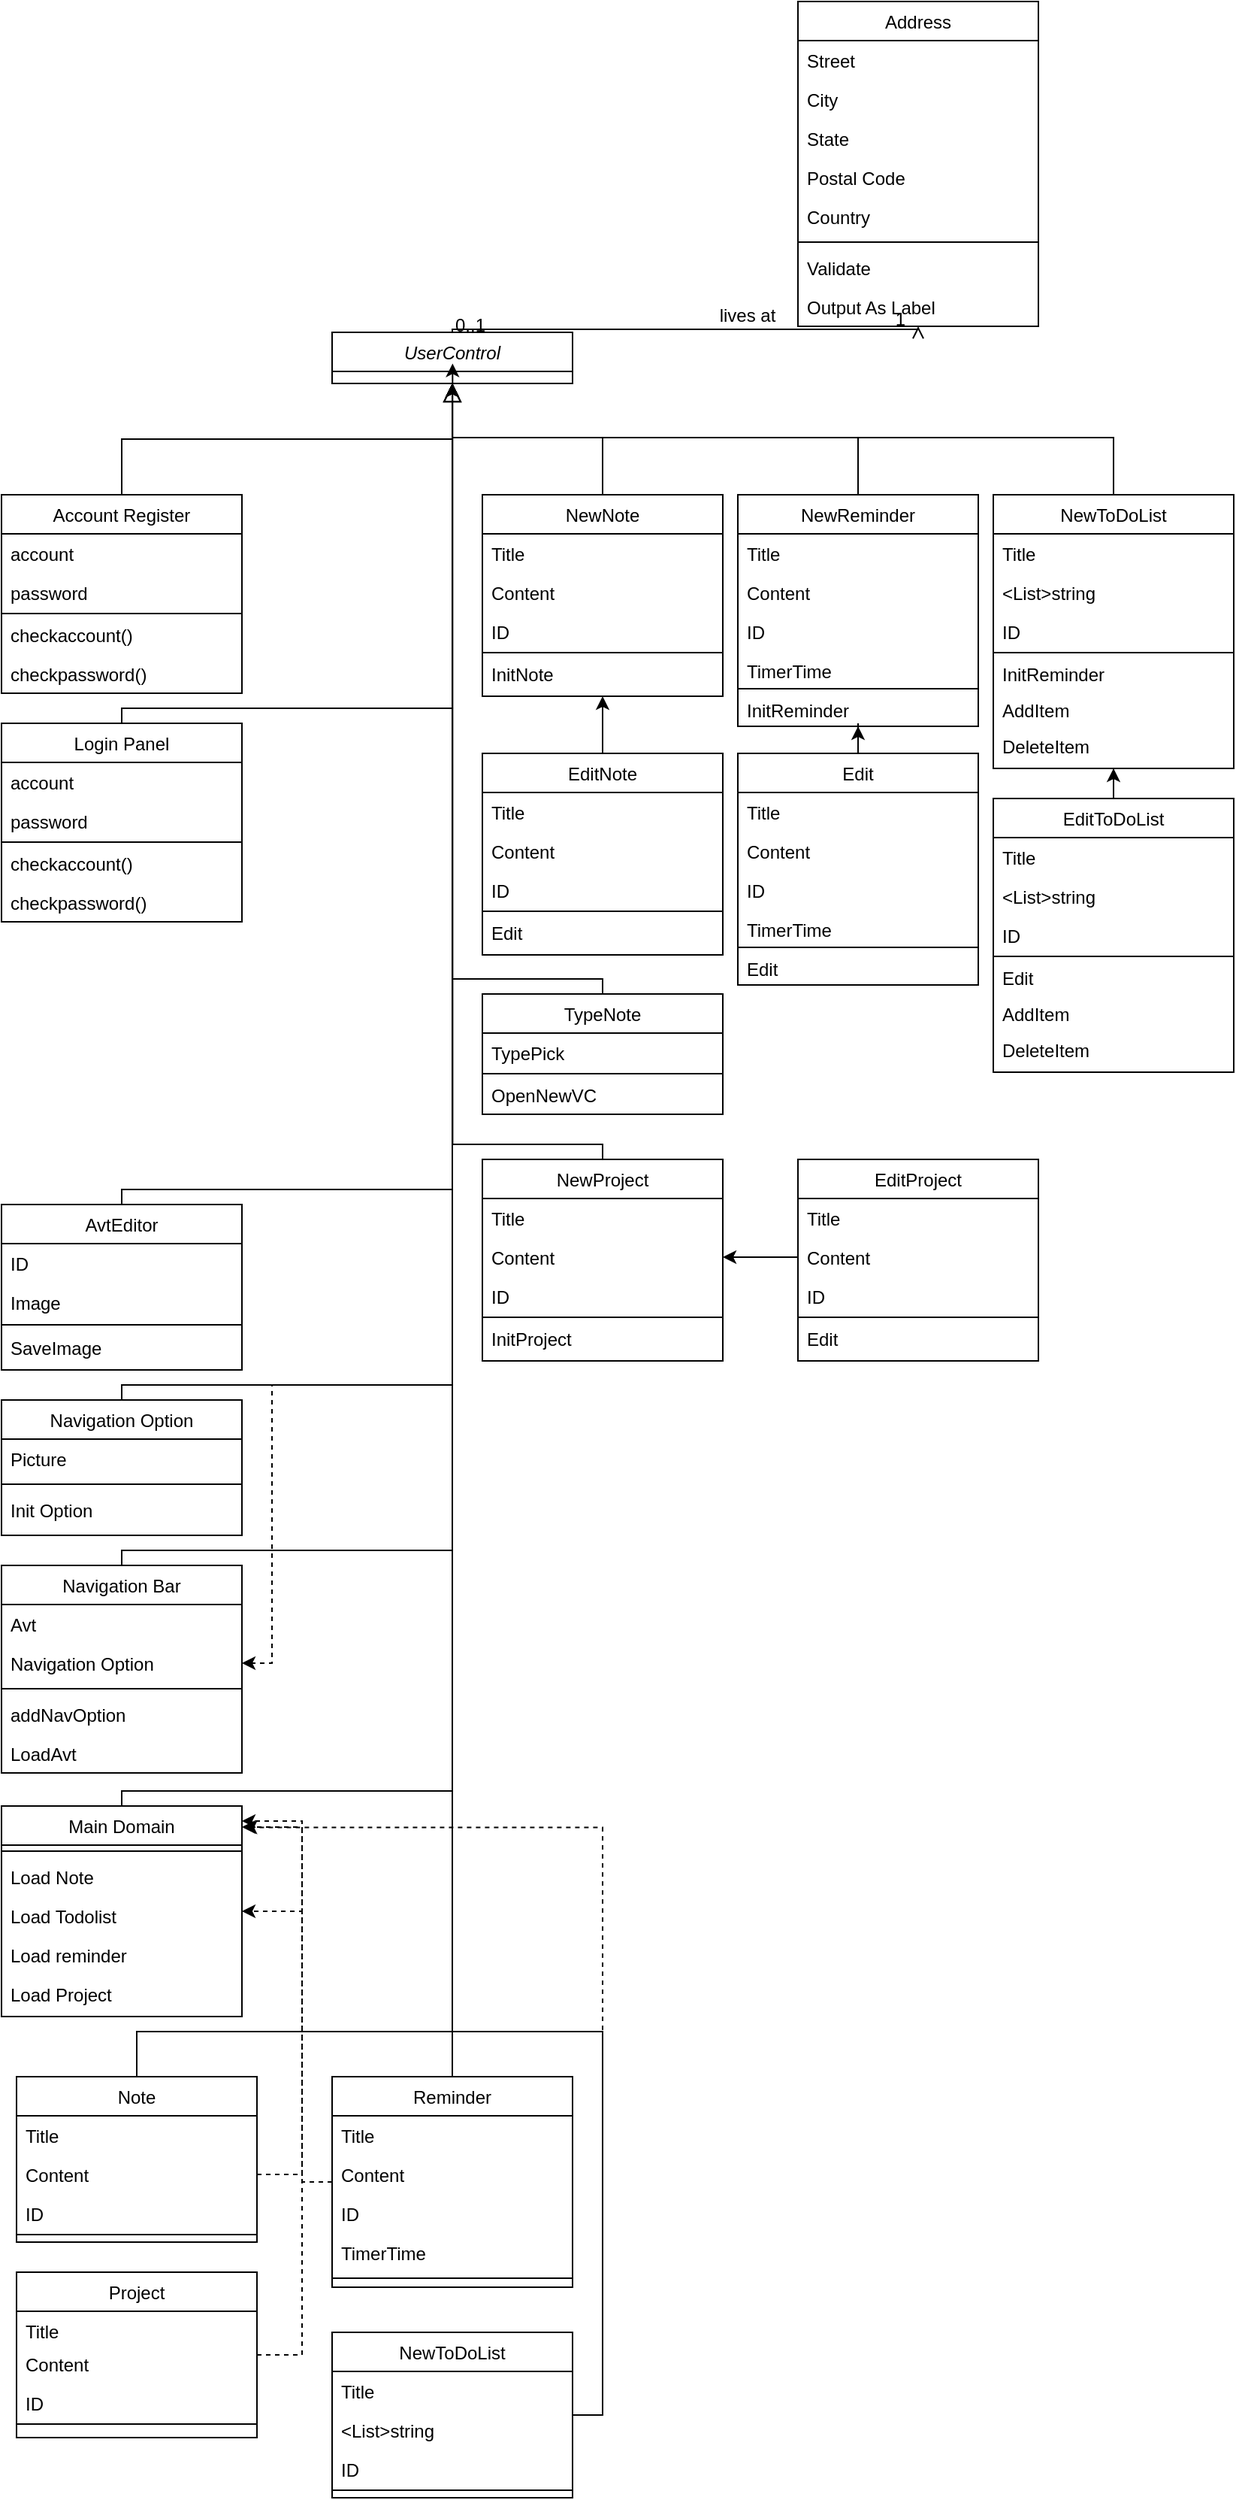 <mxfile version="14.1.2" type="github">
  <diagram id="C5RBs43oDa-KdzZeNtuy" name="Page-1">
    <mxGraphModel dx="872" dy="552" grid="1" gridSize="10" guides="1" tooltips="1" connect="1" arrows="1" fold="1" page="1" pageScale="1" pageWidth="827" pageHeight="1169" math="0" shadow="0">
      <root>
        <mxCell id="WIyWlLk6GJQsqaUBKTNV-0" />
        <mxCell id="WIyWlLk6GJQsqaUBKTNV-1" parent="WIyWlLk6GJQsqaUBKTNV-0" />
        <mxCell id="zkfFHV4jXpPFQw0GAbJ--0" value="UserControl" style="swimlane;fontStyle=2;align=center;verticalAlign=top;childLayout=stackLayout;horizontal=1;startSize=26;horizontalStack=0;resizeParent=1;resizeLast=0;collapsible=1;marginBottom=0;rounded=0;shadow=0;strokeWidth=1;" parent="WIyWlLk6GJQsqaUBKTNV-1" vertex="1">
          <mxGeometry x="220" y="230" width="160" height="34" as="geometry">
            <mxRectangle x="230" y="140" width="160" height="26" as="alternateBounds" />
          </mxGeometry>
        </mxCell>
        <mxCell id="zkfFHV4jXpPFQw0GAbJ--6" value="Navigation Bar&#xa;" style="swimlane;fontStyle=0;align=center;verticalAlign=top;childLayout=stackLayout;horizontal=1;startSize=26;horizontalStack=0;resizeParent=1;resizeLast=0;collapsible=1;marginBottom=0;rounded=0;shadow=0;strokeWidth=1;" parent="WIyWlLk6GJQsqaUBKTNV-1" vertex="1">
          <mxGeometry y="1050" width="160" height="138" as="geometry">
            <mxRectangle x="130" y="380" width="160" height="26" as="alternateBounds" />
          </mxGeometry>
        </mxCell>
        <mxCell id="zkfFHV4jXpPFQw0GAbJ--7" value="Avt" style="text;align=left;verticalAlign=top;spacingLeft=4;spacingRight=4;overflow=hidden;rotatable=0;points=[[0,0.5],[1,0.5]];portConstraint=eastwest;" parent="zkfFHV4jXpPFQw0GAbJ--6" vertex="1">
          <mxGeometry y="26" width="160" height="26" as="geometry" />
        </mxCell>
        <mxCell id="zkfFHV4jXpPFQw0GAbJ--8" value="Navigation Option" style="text;align=left;verticalAlign=top;spacingLeft=4;spacingRight=4;overflow=hidden;rotatable=0;points=[[0,0.5],[1,0.5]];portConstraint=eastwest;rounded=0;shadow=0;html=0;" parent="zkfFHV4jXpPFQw0GAbJ--6" vertex="1">
          <mxGeometry y="52" width="160" height="26" as="geometry" />
        </mxCell>
        <mxCell id="zkfFHV4jXpPFQw0GAbJ--9" value="" style="line;html=1;strokeWidth=1;align=left;verticalAlign=middle;spacingTop=-1;spacingLeft=3;spacingRight=3;rotatable=0;labelPosition=right;points=[];portConstraint=eastwest;" parent="zkfFHV4jXpPFQw0GAbJ--6" vertex="1">
          <mxGeometry y="78" width="160" height="8" as="geometry" />
        </mxCell>
        <mxCell id="8KAXxQuiKOogGTOwUEJf-8" value="addNavOption" style="text;align=left;verticalAlign=top;spacingLeft=4;spacingRight=4;overflow=hidden;rotatable=0;points=[[0,0.5],[1,0.5]];portConstraint=eastwest;rounded=0;shadow=0;html=0;" parent="zkfFHV4jXpPFQw0GAbJ--6" vertex="1">
          <mxGeometry y="86" width="160" height="26" as="geometry" />
        </mxCell>
        <mxCell id="8KAXxQuiKOogGTOwUEJf-9" value="LoadAvt" style="text;align=left;verticalAlign=top;spacingLeft=4;spacingRight=4;overflow=hidden;rotatable=0;points=[[0,0.5],[1,0.5]];portConstraint=eastwest;rounded=0;shadow=0;html=0;" parent="zkfFHV4jXpPFQw0GAbJ--6" vertex="1">
          <mxGeometry y="112" width="160" height="26" as="geometry" />
        </mxCell>
        <mxCell id="zkfFHV4jXpPFQw0GAbJ--12" value="" style="endArrow=block;endSize=10;endFill=0;shadow=0;strokeWidth=1;rounded=0;edgeStyle=elbowEdgeStyle;elbow=vertical;" parent="WIyWlLk6GJQsqaUBKTNV-1" source="zkfFHV4jXpPFQw0GAbJ--6" target="zkfFHV4jXpPFQw0GAbJ--0" edge="1">
          <mxGeometry width="160" relative="1" as="geometry">
            <mxPoint x="200" y="203" as="sourcePoint" />
            <mxPoint x="200" y="203" as="targetPoint" />
            <Array as="points">
              <mxPoint x="190" y="1040" />
              <mxPoint x="270" y="1040" />
              <mxPoint x="550" y="990" />
              <mxPoint x="460" y="1080" />
              <mxPoint x="300" y="1020" />
              <mxPoint x="300" y="610" />
              <mxPoint x="420" y="370" />
            </Array>
          </mxGeometry>
        </mxCell>
        <mxCell id="zkfFHV4jXpPFQw0GAbJ--13" value="Account Register" style="swimlane;fontStyle=0;align=center;verticalAlign=top;childLayout=stackLayout;horizontal=1;startSize=26;horizontalStack=0;resizeParent=1;resizeLast=0;collapsible=1;marginBottom=0;rounded=0;shadow=0;strokeWidth=1;" parent="WIyWlLk6GJQsqaUBKTNV-1" vertex="1">
          <mxGeometry y="338" width="160" height="132" as="geometry">
            <mxRectangle x="340" y="380" width="170" height="26" as="alternateBounds" />
          </mxGeometry>
        </mxCell>
        <mxCell id="zkfFHV4jXpPFQw0GAbJ--14" value="account&#xa;" style="text;align=left;verticalAlign=top;spacingLeft=4;spacingRight=4;overflow=hidden;rotatable=0;points=[[0,0.5],[1,0.5]];portConstraint=eastwest;" parent="zkfFHV4jXpPFQw0GAbJ--13" vertex="1">
          <mxGeometry y="26" width="160" height="26" as="geometry" />
        </mxCell>
        <mxCell id="yazWjTPSpbaO-LoHd1lA-0" value="password&#xa;" style="text;align=left;verticalAlign=top;spacingLeft=4;spacingRight=4;overflow=hidden;rotatable=0;points=[[0,0.5],[1,0.5]];portConstraint=eastwest;" vertex="1" parent="zkfFHV4jXpPFQw0GAbJ--13">
          <mxGeometry y="52" width="160" height="26" as="geometry" />
        </mxCell>
        <mxCell id="zkfFHV4jXpPFQw0GAbJ--15" value="" style="line;html=1;strokeWidth=1;align=left;verticalAlign=middle;spacingTop=-1;spacingLeft=3;spacingRight=3;rotatable=0;labelPosition=right;points=[];portConstraint=eastwest;" parent="zkfFHV4jXpPFQw0GAbJ--13" vertex="1">
          <mxGeometry y="78" width="160" height="2" as="geometry" />
        </mxCell>
        <mxCell id="yazWjTPSpbaO-LoHd1lA-1" value="checkaccount()&#xa;" style="text;align=left;verticalAlign=top;spacingLeft=4;spacingRight=4;overflow=hidden;rotatable=0;points=[[0,0.5],[1,0.5]];portConstraint=eastwest;" vertex="1" parent="zkfFHV4jXpPFQw0GAbJ--13">
          <mxGeometry y="80" width="160" height="26" as="geometry" />
        </mxCell>
        <mxCell id="yazWjTPSpbaO-LoHd1lA-2" value="checkpassword()" style="text;align=left;verticalAlign=top;spacingLeft=4;spacingRight=4;overflow=hidden;rotatable=0;points=[[0,0.5],[1,0.5]];portConstraint=eastwest;" vertex="1" parent="zkfFHV4jXpPFQw0GAbJ--13">
          <mxGeometry y="106" width="160" height="26" as="geometry" />
        </mxCell>
        <mxCell id="zkfFHV4jXpPFQw0GAbJ--16" value="" style="endArrow=block;endSize=10;endFill=0;shadow=0;strokeWidth=1;rounded=0;edgeStyle=elbowEdgeStyle;elbow=vertical;" parent="WIyWlLk6GJQsqaUBKTNV-1" source="zkfFHV4jXpPFQw0GAbJ--13" target="zkfFHV4jXpPFQw0GAbJ--0" edge="1">
          <mxGeometry width="160" relative="1" as="geometry">
            <mxPoint x="210" y="373" as="sourcePoint" />
            <mxPoint x="310" y="271" as="targetPoint" />
          </mxGeometry>
        </mxCell>
        <mxCell id="zkfFHV4jXpPFQw0GAbJ--17" value="Address" style="swimlane;fontStyle=0;align=center;verticalAlign=top;childLayout=stackLayout;horizontal=1;startSize=26;horizontalStack=0;resizeParent=1;resizeLast=0;collapsible=1;marginBottom=0;rounded=0;shadow=0;strokeWidth=1;" parent="WIyWlLk6GJQsqaUBKTNV-1" vertex="1">
          <mxGeometry x="530" y="10" width="160" height="216" as="geometry">
            <mxRectangle x="550" y="140" width="160" height="26" as="alternateBounds" />
          </mxGeometry>
        </mxCell>
        <mxCell id="zkfFHV4jXpPFQw0GAbJ--18" value="Street" style="text;align=left;verticalAlign=top;spacingLeft=4;spacingRight=4;overflow=hidden;rotatable=0;points=[[0,0.5],[1,0.5]];portConstraint=eastwest;" parent="zkfFHV4jXpPFQw0GAbJ--17" vertex="1">
          <mxGeometry y="26" width="160" height="26" as="geometry" />
        </mxCell>
        <mxCell id="zkfFHV4jXpPFQw0GAbJ--19" value="City" style="text;align=left;verticalAlign=top;spacingLeft=4;spacingRight=4;overflow=hidden;rotatable=0;points=[[0,0.5],[1,0.5]];portConstraint=eastwest;rounded=0;shadow=0;html=0;" parent="zkfFHV4jXpPFQw0GAbJ--17" vertex="1">
          <mxGeometry y="52" width="160" height="26" as="geometry" />
        </mxCell>
        <mxCell id="zkfFHV4jXpPFQw0GAbJ--20" value="State" style="text;align=left;verticalAlign=top;spacingLeft=4;spacingRight=4;overflow=hidden;rotatable=0;points=[[0,0.5],[1,0.5]];portConstraint=eastwest;rounded=0;shadow=0;html=0;" parent="zkfFHV4jXpPFQw0GAbJ--17" vertex="1">
          <mxGeometry y="78" width="160" height="26" as="geometry" />
        </mxCell>
        <mxCell id="zkfFHV4jXpPFQw0GAbJ--21" value="Postal Code" style="text;align=left;verticalAlign=top;spacingLeft=4;spacingRight=4;overflow=hidden;rotatable=0;points=[[0,0.5],[1,0.5]];portConstraint=eastwest;rounded=0;shadow=0;html=0;" parent="zkfFHV4jXpPFQw0GAbJ--17" vertex="1">
          <mxGeometry y="104" width="160" height="26" as="geometry" />
        </mxCell>
        <mxCell id="zkfFHV4jXpPFQw0GAbJ--22" value="Country" style="text;align=left;verticalAlign=top;spacingLeft=4;spacingRight=4;overflow=hidden;rotatable=0;points=[[0,0.5],[1,0.5]];portConstraint=eastwest;rounded=0;shadow=0;html=0;" parent="zkfFHV4jXpPFQw0GAbJ--17" vertex="1">
          <mxGeometry y="130" width="160" height="26" as="geometry" />
        </mxCell>
        <mxCell id="zkfFHV4jXpPFQw0GAbJ--23" value="" style="line;html=1;strokeWidth=1;align=left;verticalAlign=middle;spacingTop=-1;spacingLeft=3;spacingRight=3;rotatable=0;labelPosition=right;points=[];portConstraint=eastwest;" parent="zkfFHV4jXpPFQw0GAbJ--17" vertex="1">
          <mxGeometry y="156" width="160" height="8" as="geometry" />
        </mxCell>
        <mxCell id="zkfFHV4jXpPFQw0GAbJ--24" value="Validate" style="text;align=left;verticalAlign=top;spacingLeft=4;spacingRight=4;overflow=hidden;rotatable=0;points=[[0,0.5],[1,0.5]];portConstraint=eastwest;" parent="zkfFHV4jXpPFQw0GAbJ--17" vertex="1">
          <mxGeometry y="164" width="160" height="26" as="geometry" />
        </mxCell>
        <mxCell id="zkfFHV4jXpPFQw0GAbJ--25" value="Output As Label" style="text;align=left;verticalAlign=top;spacingLeft=4;spacingRight=4;overflow=hidden;rotatable=0;points=[[0,0.5],[1,0.5]];portConstraint=eastwest;" parent="zkfFHV4jXpPFQw0GAbJ--17" vertex="1">
          <mxGeometry y="190" width="160" height="26" as="geometry" />
        </mxCell>
        <mxCell id="zkfFHV4jXpPFQw0GAbJ--26" value="" style="endArrow=open;shadow=0;strokeWidth=1;rounded=0;endFill=1;edgeStyle=elbowEdgeStyle;elbow=vertical;" parent="WIyWlLk6GJQsqaUBKTNV-1" source="zkfFHV4jXpPFQw0GAbJ--0" target="zkfFHV4jXpPFQw0GAbJ--17" edge="1">
          <mxGeometry x="0.5" y="41" relative="1" as="geometry">
            <mxPoint x="380" y="192" as="sourcePoint" />
            <mxPoint x="540" y="192" as="targetPoint" />
            <mxPoint x="-40" y="32" as="offset" />
          </mxGeometry>
        </mxCell>
        <mxCell id="zkfFHV4jXpPFQw0GAbJ--27" value="0..1" style="resizable=0;align=left;verticalAlign=bottom;labelBackgroundColor=none;fontSize=12;" parent="zkfFHV4jXpPFQw0GAbJ--26" connectable="0" vertex="1">
          <mxGeometry x="-1" relative="1" as="geometry">
            <mxPoint y="4" as="offset" />
          </mxGeometry>
        </mxCell>
        <mxCell id="zkfFHV4jXpPFQw0GAbJ--28" value="1" style="resizable=0;align=right;verticalAlign=bottom;labelBackgroundColor=none;fontSize=12;" parent="zkfFHV4jXpPFQw0GAbJ--26" connectable="0" vertex="1">
          <mxGeometry x="1" relative="1" as="geometry">
            <mxPoint x="-7" y="4" as="offset" />
          </mxGeometry>
        </mxCell>
        <mxCell id="zkfFHV4jXpPFQw0GAbJ--29" value="lives at" style="text;html=1;resizable=0;points=[];;align=center;verticalAlign=middle;labelBackgroundColor=none;rounded=0;shadow=0;strokeWidth=1;fontSize=12;" parent="zkfFHV4jXpPFQw0GAbJ--26" vertex="1" connectable="0">
          <mxGeometry x="0.5" y="49" relative="1" as="geometry">
            <mxPoint x="-38" y="40" as="offset" />
          </mxGeometry>
        </mxCell>
        <mxCell id="8KAXxQuiKOogGTOwUEJf-7" style="edgeStyle=orthogonalEdgeStyle;rounded=0;orthogonalLoop=1;jettySize=auto;html=1;" parent="WIyWlLk6GJQsqaUBKTNV-1" source="8KAXxQuiKOogGTOwUEJf-0" target="zkfFHV4jXpPFQw0GAbJ--0" edge="1">
          <mxGeometry relative="1" as="geometry">
            <Array as="points">
              <mxPoint x="80" y="930" />
              <mxPoint x="300" y="930" />
            </Array>
          </mxGeometry>
        </mxCell>
        <mxCell id="8KAXxQuiKOogGTOwUEJf-10" style="edgeStyle=orthogonalEdgeStyle;rounded=0;orthogonalLoop=1;jettySize=auto;html=1;dashed=1;" parent="WIyWlLk6GJQsqaUBKTNV-1" source="8KAXxQuiKOogGTOwUEJf-0" target="zkfFHV4jXpPFQw0GAbJ--8" edge="1">
          <mxGeometry relative="1" as="geometry">
            <Array as="points">
              <mxPoint x="80" y="930" />
              <mxPoint x="180" y="930" />
              <mxPoint x="180" y="1115" />
            </Array>
          </mxGeometry>
        </mxCell>
        <mxCell id="8KAXxQuiKOogGTOwUEJf-0" value="Navigation Option" style="swimlane;fontStyle=0;align=center;verticalAlign=top;childLayout=stackLayout;horizontal=1;startSize=26;horizontalStack=0;resizeParent=1;resizeLast=0;collapsible=1;marginBottom=0;rounded=0;shadow=0;strokeWidth=1;" parent="WIyWlLk6GJQsqaUBKTNV-1" vertex="1">
          <mxGeometry y="940" width="160" height="90" as="geometry">
            <mxRectangle x="230" y="140" width="160" height="26" as="alternateBounds" />
          </mxGeometry>
        </mxCell>
        <mxCell id="8KAXxQuiKOogGTOwUEJf-1" value="Picture" style="text;align=left;verticalAlign=top;spacingLeft=4;spacingRight=4;overflow=hidden;rotatable=0;points=[[0,0.5],[1,0.5]];portConstraint=eastwest;" parent="8KAXxQuiKOogGTOwUEJf-0" vertex="1">
          <mxGeometry y="26" width="160" height="26" as="geometry" />
        </mxCell>
        <mxCell id="8KAXxQuiKOogGTOwUEJf-4" value="" style="line;html=1;strokeWidth=1;align=left;verticalAlign=middle;spacingTop=-1;spacingLeft=3;spacingRight=3;rotatable=0;labelPosition=right;points=[];portConstraint=eastwest;" parent="8KAXxQuiKOogGTOwUEJf-0" vertex="1">
          <mxGeometry y="52" width="160" height="8" as="geometry" />
        </mxCell>
        <mxCell id="8KAXxQuiKOogGTOwUEJf-5" value="Init Option&#xa;" style="text;align=left;verticalAlign=top;spacingLeft=4;spacingRight=4;overflow=hidden;rotatable=0;points=[[0,0.5],[1,0.5]];portConstraint=eastwest;" parent="8KAXxQuiKOogGTOwUEJf-0" vertex="1">
          <mxGeometry y="60" width="160" height="26" as="geometry" />
        </mxCell>
        <mxCell id="yazWjTPSpbaO-LoHd1lA-12" style="edgeStyle=orthogonalEdgeStyle;rounded=0;orthogonalLoop=1;jettySize=auto;html=1;" edge="1" parent="WIyWlLk6GJQsqaUBKTNV-1" source="yazWjTPSpbaO-LoHd1lA-4" target="zkfFHV4jXpPFQw0GAbJ--0">
          <mxGeometry relative="1" as="geometry">
            <Array as="points">
              <mxPoint x="80" y="480" />
              <mxPoint x="300" y="480" />
            </Array>
          </mxGeometry>
        </mxCell>
        <mxCell id="yazWjTPSpbaO-LoHd1lA-4" value="Login Panel" style="swimlane;fontStyle=0;align=center;verticalAlign=top;childLayout=stackLayout;horizontal=1;startSize=26;horizontalStack=0;resizeParent=1;resizeLast=0;collapsible=1;marginBottom=0;rounded=0;shadow=0;strokeWidth=1;" vertex="1" parent="WIyWlLk6GJQsqaUBKTNV-1">
          <mxGeometry y="490" width="160" height="132" as="geometry">
            <mxRectangle x="340" y="380" width="170" height="26" as="alternateBounds" />
          </mxGeometry>
        </mxCell>
        <mxCell id="yazWjTPSpbaO-LoHd1lA-5" value="account&#xa;" style="text;align=left;verticalAlign=top;spacingLeft=4;spacingRight=4;overflow=hidden;rotatable=0;points=[[0,0.5],[1,0.5]];portConstraint=eastwest;" vertex="1" parent="yazWjTPSpbaO-LoHd1lA-4">
          <mxGeometry y="26" width="160" height="26" as="geometry" />
        </mxCell>
        <mxCell id="yazWjTPSpbaO-LoHd1lA-6" value="password&#xa;" style="text;align=left;verticalAlign=top;spacingLeft=4;spacingRight=4;overflow=hidden;rotatable=0;points=[[0,0.5],[1,0.5]];portConstraint=eastwest;" vertex="1" parent="yazWjTPSpbaO-LoHd1lA-4">
          <mxGeometry y="52" width="160" height="26" as="geometry" />
        </mxCell>
        <mxCell id="yazWjTPSpbaO-LoHd1lA-7" value="" style="line;html=1;strokeWidth=1;align=left;verticalAlign=middle;spacingTop=-1;spacingLeft=3;spacingRight=3;rotatable=0;labelPosition=right;points=[];portConstraint=eastwest;" vertex="1" parent="yazWjTPSpbaO-LoHd1lA-4">
          <mxGeometry y="78" width="160" height="2" as="geometry" />
        </mxCell>
        <mxCell id="yazWjTPSpbaO-LoHd1lA-8" value="checkaccount()&#xa;" style="text;align=left;verticalAlign=top;spacingLeft=4;spacingRight=4;overflow=hidden;rotatable=0;points=[[0,0.5],[1,0.5]];portConstraint=eastwest;" vertex="1" parent="yazWjTPSpbaO-LoHd1lA-4">
          <mxGeometry y="80" width="160" height="26" as="geometry" />
        </mxCell>
        <mxCell id="yazWjTPSpbaO-LoHd1lA-9" value="checkpassword()" style="text;align=left;verticalAlign=top;spacingLeft=4;spacingRight=4;overflow=hidden;rotatable=0;points=[[0,0.5],[1,0.5]];portConstraint=eastwest;" vertex="1" parent="yazWjTPSpbaO-LoHd1lA-4">
          <mxGeometry y="106" width="160" height="26" as="geometry" />
        </mxCell>
        <mxCell id="yazWjTPSpbaO-LoHd1lA-22" style="edgeStyle=orthogonalEdgeStyle;rounded=0;orthogonalLoop=1;jettySize=auto;html=1;" edge="1" parent="WIyWlLk6GJQsqaUBKTNV-1" source="yazWjTPSpbaO-LoHd1lA-13" target="zkfFHV4jXpPFQw0GAbJ--0">
          <mxGeometry relative="1" as="geometry">
            <Array as="points">
              <mxPoint x="80" y="1200" />
              <mxPoint x="300" y="1200" />
            </Array>
          </mxGeometry>
        </mxCell>
        <mxCell id="yazWjTPSpbaO-LoHd1lA-13" value="Main Domain" style="swimlane;fontStyle=0;align=center;verticalAlign=top;childLayout=stackLayout;horizontal=1;startSize=26;horizontalStack=0;resizeParent=1;resizeLast=0;collapsible=1;marginBottom=0;rounded=0;shadow=0;strokeWidth=1;" vertex="1" parent="WIyWlLk6GJQsqaUBKTNV-1">
          <mxGeometry y="1210" width="160" height="140" as="geometry">
            <mxRectangle x="230" y="140" width="160" height="26" as="alternateBounds" />
          </mxGeometry>
        </mxCell>
        <mxCell id="yazWjTPSpbaO-LoHd1lA-15" value="" style="line;html=1;strokeWidth=1;align=left;verticalAlign=middle;spacingTop=-1;spacingLeft=3;spacingRight=3;rotatable=0;labelPosition=right;points=[];portConstraint=eastwest;" vertex="1" parent="yazWjTPSpbaO-LoHd1lA-13">
          <mxGeometry y="26" width="160" height="8" as="geometry" />
        </mxCell>
        <mxCell id="yazWjTPSpbaO-LoHd1lA-16" value="Load Note" style="text;align=left;verticalAlign=top;spacingLeft=4;spacingRight=4;overflow=hidden;rotatable=0;points=[[0,0.5],[1,0.5]];portConstraint=eastwest;" vertex="1" parent="yazWjTPSpbaO-LoHd1lA-13">
          <mxGeometry y="34" width="160" height="26" as="geometry" />
        </mxCell>
        <mxCell id="yazWjTPSpbaO-LoHd1lA-18" value="Load Todolist" style="text;align=left;verticalAlign=top;spacingLeft=4;spacingRight=4;overflow=hidden;rotatable=0;points=[[0,0.5],[1,0.5]];portConstraint=eastwest;" vertex="1" parent="yazWjTPSpbaO-LoHd1lA-13">
          <mxGeometry y="60" width="160" height="26" as="geometry" />
        </mxCell>
        <mxCell id="yazWjTPSpbaO-LoHd1lA-19" value="Load reminder" style="text;align=left;verticalAlign=top;spacingLeft=4;spacingRight=4;overflow=hidden;rotatable=0;points=[[0,0.5],[1,0.5]];portConstraint=eastwest;" vertex="1" parent="yazWjTPSpbaO-LoHd1lA-13">
          <mxGeometry y="86" width="160" height="26" as="geometry" />
        </mxCell>
        <mxCell id="yazWjTPSpbaO-LoHd1lA-20" value="Load Project" style="text;align=left;verticalAlign=top;spacingLeft=4;spacingRight=4;overflow=hidden;rotatable=0;points=[[0,0.5],[1,0.5]];portConstraint=eastwest;" vertex="1" parent="yazWjTPSpbaO-LoHd1lA-13">
          <mxGeometry y="112" width="160" height="26" as="geometry" />
        </mxCell>
        <mxCell id="yazWjTPSpbaO-LoHd1lA-35" style="edgeStyle=orthogonalEdgeStyle;rounded=0;orthogonalLoop=1;jettySize=auto;html=1;" edge="1" parent="WIyWlLk6GJQsqaUBKTNV-1" source="yazWjTPSpbaO-LoHd1lA-29" target="zkfFHV4jXpPFQw0GAbJ--0">
          <mxGeometry relative="1" as="geometry">
            <Array as="points">
              <mxPoint x="80" y="800" />
              <mxPoint x="300" y="800" />
            </Array>
          </mxGeometry>
        </mxCell>
        <mxCell id="yazWjTPSpbaO-LoHd1lA-29" value="AvtEditor" style="swimlane;fontStyle=0;align=center;verticalAlign=top;childLayout=stackLayout;horizontal=1;startSize=26;horizontalStack=0;resizeParent=1;resizeLast=0;collapsible=1;marginBottom=0;rounded=0;shadow=0;strokeWidth=1;" vertex="1" parent="WIyWlLk6GJQsqaUBKTNV-1">
          <mxGeometry y="810" width="160" height="110" as="geometry">
            <mxRectangle x="230" y="140" width="160" height="26" as="alternateBounds" />
          </mxGeometry>
        </mxCell>
        <mxCell id="yazWjTPSpbaO-LoHd1lA-31" value="ID" style="text;align=left;verticalAlign=top;spacingLeft=4;spacingRight=4;overflow=hidden;rotatable=0;points=[[0,0.5],[1,0.5]];portConstraint=eastwest;" vertex="1" parent="yazWjTPSpbaO-LoHd1lA-29">
          <mxGeometry y="26" width="160" height="26" as="geometry" />
        </mxCell>
        <mxCell id="yazWjTPSpbaO-LoHd1lA-32" value="Image" style="text;align=left;verticalAlign=top;spacingLeft=4;spacingRight=4;overflow=hidden;rotatable=0;points=[[0,0.5],[1,0.5]];portConstraint=eastwest;" vertex="1" parent="yazWjTPSpbaO-LoHd1lA-29">
          <mxGeometry y="52" width="160" height="26" as="geometry" />
        </mxCell>
        <mxCell id="yazWjTPSpbaO-LoHd1lA-30" value="" style="line;html=1;strokeWidth=1;align=left;verticalAlign=middle;spacingTop=-1;spacingLeft=3;spacingRight=3;rotatable=0;labelPosition=right;points=[];portConstraint=eastwest;" vertex="1" parent="yazWjTPSpbaO-LoHd1lA-29">
          <mxGeometry y="78" width="160" height="4" as="geometry" />
        </mxCell>
        <mxCell id="yazWjTPSpbaO-LoHd1lA-33" value="SaveImage" style="text;align=left;verticalAlign=top;spacingLeft=4;spacingRight=4;overflow=hidden;rotatable=0;points=[[0,0.5],[1,0.5]];portConstraint=eastwest;" vertex="1" parent="yazWjTPSpbaO-LoHd1lA-29">
          <mxGeometry y="82" width="160" height="26" as="geometry" />
        </mxCell>
        <mxCell id="yazWjTPSpbaO-LoHd1lA-69" style="edgeStyle=orthogonalEdgeStyle;rounded=0;orthogonalLoop=1;jettySize=auto;html=1;" edge="1" parent="WIyWlLk6GJQsqaUBKTNV-1" source="yazWjTPSpbaO-LoHd1lA-36" target="zkfFHV4jXpPFQw0GAbJ--0">
          <mxGeometry relative="1" as="geometry">
            <Array as="points">
              <mxPoint x="400" y="300" />
              <mxPoint x="300" y="300" />
            </Array>
          </mxGeometry>
        </mxCell>
        <mxCell id="yazWjTPSpbaO-LoHd1lA-36" value="NewNote" style="swimlane;fontStyle=0;align=center;verticalAlign=top;childLayout=stackLayout;horizontal=1;startSize=26;horizontalStack=0;resizeParent=1;resizeLast=0;collapsible=1;marginBottom=0;rounded=0;shadow=0;strokeWidth=1;" vertex="1" parent="WIyWlLk6GJQsqaUBKTNV-1">
          <mxGeometry x="320" y="338" width="160" height="134" as="geometry">
            <mxRectangle x="340" y="380" width="170" height="26" as="alternateBounds" />
          </mxGeometry>
        </mxCell>
        <mxCell id="yazWjTPSpbaO-LoHd1lA-37" value="Title" style="text;align=left;verticalAlign=top;spacingLeft=4;spacingRight=4;overflow=hidden;rotatable=0;points=[[0,0.5],[1,0.5]];portConstraint=eastwest;" vertex="1" parent="yazWjTPSpbaO-LoHd1lA-36">
          <mxGeometry y="26" width="160" height="26" as="geometry" />
        </mxCell>
        <mxCell id="yazWjTPSpbaO-LoHd1lA-38" value="Content" style="text;align=left;verticalAlign=top;spacingLeft=4;spacingRight=4;overflow=hidden;rotatable=0;points=[[0,0.5],[1,0.5]];portConstraint=eastwest;" vertex="1" parent="yazWjTPSpbaO-LoHd1lA-36">
          <mxGeometry y="52" width="160" height="26" as="geometry" />
        </mxCell>
        <mxCell id="yazWjTPSpbaO-LoHd1lA-40" value="ID" style="text;align=left;verticalAlign=top;spacingLeft=4;spacingRight=4;overflow=hidden;rotatable=0;points=[[0,0.5],[1,0.5]];portConstraint=eastwest;" vertex="1" parent="yazWjTPSpbaO-LoHd1lA-36">
          <mxGeometry y="78" width="160" height="26" as="geometry" />
        </mxCell>
        <mxCell id="yazWjTPSpbaO-LoHd1lA-39" value="" style="line;html=1;strokeWidth=1;align=left;verticalAlign=middle;spacingTop=-1;spacingLeft=3;spacingRight=3;rotatable=0;labelPosition=right;points=[];portConstraint=eastwest;" vertex="1" parent="yazWjTPSpbaO-LoHd1lA-36">
          <mxGeometry y="104" width="160" height="2" as="geometry" />
        </mxCell>
        <mxCell id="yazWjTPSpbaO-LoHd1lA-41" value="InitNote" style="text;align=left;verticalAlign=top;spacingLeft=4;spacingRight=4;overflow=hidden;rotatable=0;points=[[0,0.5],[1,0.5]];portConstraint=eastwest;" vertex="1" parent="yazWjTPSpbaO-LoHd1lA-36">
          <mxGeometry y="106" width="160" height="24" as="geometry" />
        </mxCell>
        <mxCell id="yazWjTPSpbaO-LoHd1lA-70" style="edgeStyle=orthogonalEdgeStyle;rounded=0;orthogonalLoop=1;jettySize=auto;html=1;" edge="1" parent="WIyWlLk6GJQsqaUBKTNV-1" source="yazWjTPSpbaO-LoHd1lA-49" target="zkfFHV4jXpPFQw0GAbJ--0">
          <mxGeometry relative="1" as="geometry">
            <Array as="points">
              <mxPoint x="570" y="300" />
              <mxPoint x="300" y="300" />
            </Array>
          </mxGeometry>
        </mxCell>
        <mxCell id="yazWjTPSpbaO-LoHd1lA-49" value="NewReminder" style="swimlane;fontStyle=0;align=center;verticalAlign=top;childLayout=stackLayout;horizontal=1;startSize=26;horizontalStack=0;resizeParent=1;resizeLast=0;collapsible=1;marginBottom=0;rounded=0;shadow=0;strokeWidth=1;" vertex="1" parent="WIyWlLk6GJQsqaUBKTNV-1">
          <mxGeometry x="490" y="338" width="160" height="154" as="geometry">
            <mxRectangle x="340" y="380" width="170" height="26" as="alternateBounds" />
          </mxGeometry>
        </mxCell>
        <mxCell id="yazWjTPSpbaO-LoHd1lA-50" value="Title" style="text;align=left;verticalAlign=top;spacingLeft=4;spacingRight=4;overflow=hidden;rotatable=0;points=[[0,0.5],[1,0.5]];portConstraint=eastwest;" vertex="1" parent="yazWjTPSpbaO-LoHd1lA-49">
          <mxGeometry y="26" width="160" height="26" as="geometry" />
        </mxCell>
        <mxCell id="yazWjTPSpbaO-LoHd1lA-51" value="Content" style="text;align=left;verticalAlign=top;spacingLeft=4;spacingRight=4;overflow=hidden;rotatable=0;points=[[0,0.5],[1,0.5]];portConstraint=eastwest;" vertex="1" parent="yazWjTPSpbaO-LoHd1lA-49">
          <mxGeometry y="52" width="160" height="26" as="geometry" />
        </mxCell>
        <mxCell id="yazWjTPSpbaO-LoHd1lA-52" value="ID" style="text;align=left;verticalAlign=top;spacingLeft=4;spacingRight=4;overflow=hidden;rotatable=0;points=[[0,0.5],[1,0.5]];portConstraint=eastwest;" vertex="1" parent="yazWjTPSpbaO-LoHd1lA-49">
          <mxGeometry y="78" width="160" height="26" as="geometry" />
        </mxCell>
        <mxCell id="yazWjTPSpbaO-LoHd1lA-54" value="TimerTime" style="text;align=left;verticalAlign=top;spacingLeft=4;spacingRight=4;overflow=hidden;rotatable=0;points=[[0,0.5],[1,0.5]];portConstraint=eastwest;" vertex="1" parent="yazWjTPSpbaO-LoHd1lA-49">
          <mxGeometry y="104" width="160" height="24" as="geometry" />
        </mxCell>
        <mxCell id="yazWjTPSpbaO-LoHd1lA-53" value="" style="line;html=1;strokeWidth=1;align=left;verticalAlign=middle;spacingTop=-1;spacingLeft=3;spacingRight=3;rotatable=0;labelPosition=right;points=[];portConstraint=eastwest;" vertex="1" parent="yazWjTPSpbaO-LoHd1lA-49">
          <mxGeometry y="128" width="160" height="2" as="geometry" />
        </mxCell>
        <mxCell id="yazWjTPSpbaO-LoHd1lA-57" value="InitReminder" style="text;align=left;verticalAlign=top;spacingLeft=4;spacingRight=4;overflow=hidden;rotatable=0;points=[[0,0.5],[1,0.5]];portConstraint=eastwest;" vertex="1" parent="yazWjTPSpbaO-LoHd1lA-49">
          <mxGeometry y="130" width="160" height="24" as="geometry" />
        </mxCell>
        <mxCell id="yazWjTPSpbaO-LoHd1lA-71" style="edgeStyle=orthogonalEdgeStyle;rounded=0;orthogonalLoop=1;jettySize=auto;html=1;" edge="1" parent="WIyWlLk6GJQsqaUBKTNV-1" source="yazWjTPSpbaO-LoHd1lA-60" target="zkfFHV4jXpPFQw0GAbJ--0">
          <mxGeometry relative="1" as="geometry">
            <Array as="points">
              <mxPoint x="740" y="300" />
              <mxPoint x="300" y="300" />
            </Array>
          </mxGeometry>
        </mxCell>
        <mxCell id="yazWjTPSpbaO-LoHd1lA-60" value="NewToDoList" style="swimlane;fontStyle=0;align=center;verticalAlign=top;childLayout=stackLayout;horizontal=1;startSize=26;horizontalStack=0;resizeParent=1;resizeLast=0;collapsible=1;marginBottom=0;rounded=0;shadow=0;strokeWidth=1;" vertex="1" parent="WIyWlLk6GJQsqaUBKTNV-1">
          <mxGeometry x="660" y="338" width="160" height="182" as="geometry">
            <mxRectangle x="340" y="380" width="170" height="26" as="alternateBounds" />
          </mxGeometry>
        </mxCell>
        <mxCell id="yazWjTPSpbaO-LoHd1lA-61" value="Title" style="text;align=left;verticalAlign=top;spacingLeft=4;spacingRight=4;overflow=hidden;rotatable=0;points=[[0,0.5],[1,0.5]];portConstraint=eastwest;" vertex="1" parent="yazWjTPSpbaO-LoHd1lA-60">
          <mxGeometry y="26" width="160" height="26" as="geometry" />
        </mxCell>
        <mxCell id="yazWjTPSpbaO-LoHd1lA-62" value="&lt;List&gt;string" style="text;align=left;verticalAlign=top;spacingLeft=4;spacingRight=4;overflow=hidden;rotatable=0;points=[[0,0.5],[1,0.5]];portConstraint=eastwest;" vertex="1" parent="yazWjTPSpbaO-LoHd1lA-60">
          <mxGeometry y="52" width="160" height="26" as="geometry" />
        </mxCell>
        <mxCell id="yazWjTPSpbaO-LoHd1lA-63" value="ID" style="text;align=left;verticalAlign=top;spacingLeft=4;spacingRight=4;overflow=hidden;rotatable=0;points=[[0,0.5],[1,0.5]];portConstraint=eastwest;" vertex="1" parent="yazWjTPSpbaO-LoHd1lA-60">
          <mxGeometry y="78" width="160" height="26" as="geometry" />
        </mxCell>
        <mxCell id="yazWjTPSpbaO-LoHd1lA-65" value="" style="line;html=1;strokeWidth=1;align=left;verticalAlign=middle;spacingTop=-1;spacingLeft=3;spacingRight=3;rotatable=0;labelPosition=right;points=[];portConstraint=eastwest;" vertex="1" parent="yazWjTPSpbaO-LoHd1lA-60">
          <mxGeometry y="104" width="160" height="2" as="geometry" />
        </mxCell>
        <mxCell id="yazWjTPSpbaO-LoHd1lA-66" value="InitReminder" style="text;align=left;verticalAlign=top;spacingLeft=4;spacingRight=4;overflow=hidden;rotatable=0;points=[[0,0.5],[1,0.5]];portConstraint=eastwest;" vertex="1" parent="yazWjTPSpbaO-LoHd1lA-60">
          <mxGeometry y="106" width="160" height="24" as="geometry" />
        </mxCell>
        <mxCell id="yazWjTPSpbaO-LoHd1lA-67" value="AddItem" style="text;align=left;verticalAlign=top;spacingLeft=4;spacingRight=4;overflow=hidden;rotatable=0;points=[[0,0.5],[1,0.5]];portConstraint=eastwest;" vertex="1" parent="yazWjTPSpbaO-LoHd1lA-60">
          <mxGeometry y="130" width="160" height="24" as="geometry" />
        </mxCell>
        <mxCell id="yazWjTPSpbaO-LoHd1lA-68" value="DeleteItem" style="text;align=left;verticalAlign=top;spacingLeft=4;spacingRight=4;overflow=hidden;rotatable=0;points=[[0,0.5],[1,0.5]];portConstraint=eastwest;" vertex="1" parent="yazWjTPSpbaO-LoHd1lA-60">
          <mxGeometry y="154" width="160" height="24" as="geometry" />
        </mxCell>
        <mxCell id="yazWjTPSpbaO-LoHd1lA-106" style="edgeStyle=orthogonalEdgeStyle;rounded=0;orthogonalLoop=1;jettySize=auto;html=1;" edge="1" parent="WIyWlLk6GJQsqaUBKTNV-1" source="yazWjTPSpbaO-LoHd1lA-72" target="yazWjTPSpbaO-LoHd1lA-36">
          <mxGeometry relative="1" as="geometry" />
        </mxCell>
        <mxCell id="yazWjTPSpbaO-LoHd1lA-72" value="EditNote" style="swimlane;fontStyle=0;align=center;verticalAlign=top;childLayout=stackLayout;horizontal=1;startSize=26;horizontalStack=0;resizeParent=1;resizeLast=0;collapsible=1;marginBottom=0;rounded=0;shadow=0;strokeWidth=1;" vertex="1" parent="WIyWlLk6GJQsqaUBKTNV-1">
          <mxGeometry x="320" y="510" width="160" height="134" as="geometry">
            <mxRectangle x="340" y="380" width="170" height="26" as="alternateBounds" />
          </mxGeometry>
        </mxCell>
        <mxCell id="yazWjTPSpbaO-LoHd1lA-73" value="Title" style="text;align=left;verticalAlign=top;spacingLeft=4;spacingRight=4;overflow=hidden;rotatable=0;points=[[0,0.5],[1,0.5]];portConstraint=eastwest;" vertex="1" parent="yazWjTPSpbaO-LoHd1lA-72">
          <mxGeometry y="26" width="160" height="26" as="geometry" />
        </mxCell>
        <mxCell id="yazWjTPSpbaO-LoHd1lA-74" value="Content" style="text;align=left;verticalAlign=top;spacingLeft=4;spacingRight=4;overflow=hidden;rotatable=0;points=[[0,0.5],[1,0.5]];portConstraint=eastwest;" vertex="1" parent="yazWjTPSpbaO-LoHd1lA-72">
          <mxGeometry y="52" width="160" height="26" as="geometry" />
        </mxCell>
        <mxCell id="yazWjTPSpbaO-LoHd1lA-75" value="ID" style="text;align=left;verticalAlign=top;spacingLeft=4;spacingRight=4;overflow=hidden;rotatable=0;points=[[0,0.5],[1,0.5]];portConstraint=eastwest;" vertex="1" parent="yazWjTPSpbaO-LoHd1lA-72">
          <mxGeometry y="78" width="160" height="26" as="geometry" />
        </mxCell>
        <mxCell id="yazWjTPSpbaO-LoHd1lA-76" value="" style="line;html=1;strokeWidth=1;align=left;verticalAlign=middle;spacingTop=-1;spacingLeft=3;spacingRight=3;rotatable=0;labelPosition=right;points=[];portConstraint=eastwest;" vertex="1" parent="yazWjTPSpbaO-LoHd1lA-72">
          <mxGeometry y="104" width="160" height="2" as="geometry" />
        </mxCell>
        <mxCell id="yazWjTPSpbaO-LoHd1lA-77" value="Edit" style="text;align=left;verticalAlign=top;spacingLeft=4;spacingRight=4;overflow=hidden;rotatable=0;points=[[0,0.5],[1,0.5]];portConstraint=eastwest;" vertex="1" parent="yazWjTPSpbaO-LoHd1lA-72">
          <mxGeometry y="106" width="160" height="24" as="geometry" />
        </mxCell>
        <mxCell id="yazWjTPSpbaO-LoHd1lA-107" style="edgeStyle=orthogonalEdgeStyle;rounded=0;orthogonalLoop=1;jettySize=auto;html=1;" edge="1" parent="WIyWlLk6GJQsqaUBKTNV-1" source="yazWjTPSpbaO-LoHd1lA-84" target="yazWjTPSpbaO-LoHd1lA-49">
          <mxGeometry relative="1" as="geometry" />
        </mxCell>
        <mxCell id="yazWjTPSpbaO-LoHd1lA-84" value="Edit" style="swimlane;fontStyle=0;align=center;verticalAlign=top;childLayout=stackLayout;horizontal=1;startSize=26;horizontalStack=0;resizeParent=1;resizeLast=0;collapsible=1;marginBottom=0;rounded=0;shadow=0;strokeWidth=1;" vertex="1" parent="WIyWlLk6GJQsqaUBKTNV-1">
          <mxGeometry x="490" y="510" width="160" height="154" as="geometry">
            <mxRectangle x="340" y="380" width="170" height="26" as="alternateBounds" />
          </mxGeometry>
        </mxCell>
        <mxCell id="yazWjTPSpbaO-LoHd1lA-85" value="Title" style="text;align=left;verticalAlign=top;spacingLeft=4;spacingRight=4;overflow=hidden;rotatable=0;points=[[0,0.5],[1,0.5]];portConstraint=eastwest;" vertex="1" parent="yazWjTPSpbaO-LoHd1lA-84">
          <mxGeometry y="26" width="160" height="26" as="geometry" />
        </mxCell>
        <mxCell id="yazWjTPSpbaO-LoHd1lA-86" value="Content" style="text;align=left;verticalAlign=top;spacingLeft=4;spacingRight=4;overflow=hidden;rotatable=0;points=[[0,0.5],[1,0.5]];portConstraint=eastwest;" vertex="1" parent="yazWjTPSpbaO-LoHd1lA-84">
          <mxGeometry y="52" width="160" height="26" as="geometry" />
        </mxCell>
        <mxCell id="yazWjTPSpbaO-LoHd1lA-87" value="ID" style="text;align=left;verticalAlign=top;spacingLeft=4;spacingRight=4;overflow=hidden;rotatable=0;points=[[0,0.5],[1,0.5]];portConstraint=eastwest;" vertex="1" parent="yazWjTPSpbaO-LoHd1lA-84">
          <mxGeometry y="78" width="160" height="26" as="geometry" />
        </mxCell>
        <mxCell id="yazWjTPSpbaO-LoHd1lA-88" value="TimerTime" style="text;align=left;verticalAlign=top;spacingLeft=4;spacingRight=4;overflow=hidden;rotatable=0;points=[[0,0.5],[1,0.5]];portConstraint=eastwest;" vertex="1" parent="yazWjTPSpbaO-LoHd1lA-84">
          <mxGeometry y="104" width="160" height="24" as="geometry" />
        </mxCell>
        <mxCell id="yazWjTPSpbaO-LoHd1lA-89" value="" style="line;html=1;strokeWidth=1;align=left;verticalAlign=middle;spacingTop=-1;spacingLeft=3;spacingRight=3;rotatable=0;labelPosition=right;points=[];portConstraint=eastwest;" vertex="1" parent="yazWjTPSpbaO-LoHd1lA-84">
          <mxGeometry y="128" width="160" height="2" as="geometry" />
        </mxCell>
        <mxCell id="yazWjTPSpbaO-LoHd1lA-90" value="Edit" style="text;align=left;verticalAlign=top;spacingLeft=4;spacingRight=4;overflow=hidden;rotatable=0;points=[[0,0.5],[1,0.5]];portConstraint=eastwest;" vertex="1" parent="yazWjTPSpbaO-LoHd1lA-84">
          <mxGeometry y="130" width="160" height="24" as="geometry" />
        </mxCell>
        <mxCell id="yazWjTPSpbaO-LoHd1lA-108" style="edgeStyle=orthogonalEdgeStyle;rounded=0;orthogonalLoop=1;jettySize=auto;html=1;" edge="1" parent="WIyWlLk6GJQsqaUBKTNV-1" source="yazWjTPSpbaO-LoHd1lA-98" target="yazWjTPSpbaO-LoHd1lA-60">
          <mxGeometry relative="1" as="geometry" />
        </mxCell>
        <mxCell id="yazWjTPSpbaO-LoHd1lA-98" value="EditToDoList" style="swimlane;fontStyle=0;align=center;verticalAlign=top;childLayout=stackLayout;horizontal=1;startSize=26;horizontalStack=0;resizeParent=1;resizeLast=0;collapsible=1;marginBottom=0;rounded=0;shadow=0;strokeWidth=1;" vertex="1" parent="WIyWlLk6GJQsqaUBKTNV-1">
          <mxGeometry x="660" y="540" width="160" height="182" as="geometry">
            <mxRectangle x="340" y="380" width="170" height="26" as="alternateBounds" />
          </mxGeometry>
        </mxCell>
        <mxCell id="yazWjTPSpbaO-LoHd1lA-99" value="Title" style="text;align=left;verticalAlign=top;spacingLeft=4;spacingRight=4;overflow=hidden;rotatable=0;points=[[0,0.5],[1,0.5]];portConstraint=eastwest;" vertex="1" parent="yazWjTPSpbaO-LoHd1lA-98">
          <mxGeometry y="26" width="160" height="26" as="geometry" />
        </mxCell>
        <mxCell id="yazWjTPSpbaO-LoHd1lA-100" value="&lt;List&gt;string" style="text;align=left;verticalAlign=top;spacingLeft=4;spacingRight=4;overflow=hidden;rotatable=0;points=[[0,0.5],[1,0.5]];portConstraint=eastwest;" vertex="1" parent="yazWjTPSpbaO-LoHd1lA-98">
          <mxGeometry y="52" width="160" height="26" as="geometry" />
        </mxCell>
        <mxCell id="yazWjTPSpbaO-LoHd1lA-101" value="ID" style="text;align=left;verticalAlign=top;spacingLeft=4;spacingRight=4;overflow=hidden;rotatable=0;points=[[0,0.5],[1,0.5]];portConstraint=eastwest;" vertex="1" parent="yazWjTPSpbaO-LoHd1lA-98">
          <mxGeometry y="78" width="160" height="26" as="geometry" />
        </mxCell>
        <mxCell id="yazWjTPSpbaO-LoHd1lA-102" value="" style="line;html=1;strokeWidth=1;align=left;verticalAlign=middle;spacingTop=-1;spacingLeft=3;spacingRight=3;rotatable=0;labelPosition=right;points=[];portConstraint=eastwest;" vertex="1" parent="yazWjTPSpbaO-LoHd1lA-98">
          <mxGeometry y="104" width="160" height="2" as="geometry" />
        </mxCell>
        <mxCell id="yazWjTPSpbaO-LoHd1lA-103" value="Edit" style="text;align=left;verticalAlign=top;spacingLeft=4;spacingRight=4;overflow=hidden;rotatable=0;points=[[0,0.5],[1,0.5]];portConstraint=eastwest;" vertex="1" parent="yazWjTPSpbaO-LoHd1lA-98">
          <mxGeometry y="106" width="160" height="24" as="geometry" />
        </mxCell>
        <mxCell id="yazWjTPSpbaO-LoHd1lA-104" value="AddItem" style="text;align=left;verticalAlign=top;spacingLeft=4;spacingRight=4;overflow=hidden;rotatable=0;points=[[0,0.5],[1,0.5]];portConstraint=eastwest;" vertex="1" parent="yazWjTPSpbaO-LoHd1lA-98">
          <mxGeometry y="130" width="160" height="24" as="geometry" />
        </mxCell>
        <mxCell id="yazWjTPSpbaO-LoHd1lA-105" value="DeleteItem" style="text;align=left;verticalAlign=top;spacingLeft=4;spacingRight=4;overflow=hidden;rotatable=0;points=[[0,0.5],[1,0.5]];portConstraint=eastwest;" vertex="1" parent="yazWjTPSpbaO-LoHd1lA-98">
          <mxGeometry y="154" width="160" height="24" as="geometry" />
        </mxCell>
        <mxCell id="yazWjTPSpbaO-LoHd1lA-116" style="edgeStyle=orthogonalEdgeStyle;rounded=0;orthogonalLoop=1;jettySize=auto;html=1;" edge="1" parent="WIyWlLk6GJQsqaUBKTNV-1" source="yazWjTPSpbaO-LoHd1lA-109" target="zkfFHV4jXpPFQw0GAbJ--0">
          <mxGeometry relative="1" as="geometry">
            <Array as="points">
              <mxPoint x="400" y="660" />
              <mxPoint x="300" y="660" />
            </Array>
          </mxGeometry>
        </mxCell>
        <mxCell id="yazWjTPSpbaO-LoHd1lA-109" value="TypeNote" style="swimlane;fontStyle=0;align=center;verticalAlign=top;childLayout=stackLayout;horizontal=1;startSize=26;horizontalStack=0;resizeParent=1;resizeLast=0;collapsible=1;marginBottom=0;rounded=0;shadow=0;strokeWidth=1;" vertex="1" parent="WIyWlLk6GJQsqaUBKTNV-1">
          <mxGeometry x="320" y="670" width="160" height="80" as="geometry">
            <mxRectangle x="340" y="380" width="170" height="26" as="alternateBounds" />
          </mxGeometry>
        </mxCell>
        <mxCell id="yazWjTPSpbaO-LoHd1lA-110" value="TypePick" style="text;align=left;verticalAlign=top;spacingLeft=4;spacingRight=4;overflow=hidden;rotatable=0;points=[[0,0.5],[1,0.5]];portConstraint=eastwest;" vertex="1" parent="yazWjTPSpbaO-LoHd1lA-109">
          <mxGeometry y="26" width="160" height="26" as="geometry" />
        </mxCell>
        <mxCell id="yazWjTPSpbaO-LoHd1lA-114" value="" style="line;html=1;strokeWidth=1;align=left;verticalAlign=middle;spacingTop=-1;spacingLeft=3;spacingRight=3;rotatable=0;labelPosition=right;points=[];portConstraint=eastwest;" vertex="1" parent="yazWjTPSpbaO-LoHd1lA-109">
          <mxGeometry y="52" width="160" height="2" as="geometry" />
        </mxCell>
        <mxCell id="yazWjTPSpbaO-LoHd1lA-115" value="OpenNewVC" style="text;align=left;verticalAlign=top;spacingLeft=4;spacingRight=4;overflow=hidden;rotatable=0;points=[[0,0.5],[1,0.5]];portConstraint=eastwest;" vertex="1" parent="yazWjTPSpbaO-LoHd1lA-109">
          <mxGeometry y="54" width="160" height="24" as="geometry" />
        </mxCell>
        <mxCell id="yazWjTPSpbaO-LoHd1lA-151" style="edgeStyle=orthogonalEdgeStyle;rounded=0;orthogonalLoop=1;jettySize=auto;html=1;" edge="1" parent="WIyWlLk6GJQsqaUBKTNV-1" source="yazWjTPSpbaO-LoHd1lA-125" target="zkfFHV4jXpPFQw0GAbJ--0">
          <mxGeometry relative="1" as="geometry">
            <Array as="points">
              <mxPoint x="90" y="1360" />
              <mxPoint x="300" y="1360" />
            </Array>
          </mxGeometry>
        </mxCell>
        <mxCell id="yazWjTPSpbaO-LoHd1lA-125" value="Note" style="swimlane;fontStyle=0;align=center;verticalAlign=top;childLayout=stackLayout;horizontal=1;startSize=26;horizontalStack=0;resizeParent=1;resizeLast=0;collapsible=1;marginBottom=0;rounded=0;shadow=0;strokeWidth=1;" vertex="1" parent="WIyWlLk6GJQsqaUBKTNV-1">
          <mxGeometry x="10" y="1390" width="160" height="110" as="geometry">
            <mxRectangle x="340" y="380" width="170" height="26" as="alternateBounds" />
          </mxGeometry>
        </mxCell>
        <mxCell id="yazWjTPSpbaO-LoHd1lA-126" value="Title" style="text;align=left;verticalAlign=top;spacingLeft=4;spacingRight=4;overflow=hidden;rotatable=0;points=[[0,0.5],[1,0.5]];portConstraint=eastwest;" vertex="1" parent="yazWjTPSpbaO-LoHd1lA-125">
          <mxGeometry y="26" width="160" height="26" as="geometry" />
        </mxCell>
        <mxCell id="yazWjTPSpbaO-LoHd1lA-127" value="Content" style="text;align=left;verticalAlign=top;spacingLeft=4;spacingRight=4;overflow=hidden;rotatable=0;points=[[0,0.5],[1,0.5]];portConstraint=eastwest;" vertex="1" parent="yazWjTPSpbaO-LoHd1lA-125">
          <mxGeometry y="52" width="160" height="26" as="geometry" />
        </mxCell>
        <mxCell id="yazWjTPSpbaO-LoHd1lA-128" value="ID" style="text;align=left;verticalAlign=top;spacingLeft=4;spacingRight=4;overflow=hidden;rotatable=0;points=[[0,0.5],[1,0.5]];portConstraint=eastwest;" vertex="1" parent="yazWjTPSpbaO-LoHd1lA-125">
          <mxGeometry y="78" width="160" height="26" as="geometry" />
        </mxCell>
        <mxCell id="yazWjTPSpbaO-LoHd1lA-129" value="" style="line;html=1;strokeWidth=1;align=left;verticalAlign=middle;spacingTop=-1;spacingLeft=3;spacingRight=3;rotatable=0;labelPosition=right;points=[];portConstraint=eastwest;" vertex="1" parent="yazWjTPSpbaO-LoHd1lA-125">
          <mxGeometry y="104" width="160" height="2" as="geometry" />
        </mxCell>
        <mxCell id="yazWjTPSpbaO-LoHd1lA-152" style="edgeStyle=orthogonalEdgeStyle;rounded=0;orthogonalLoop=1;jettySize=auto;html=1;" edge="1" parent="WIyWlLk6GJQsqaUBKTNV-1" source="yazWjTPSpbaO-LoHd1lA-136" target="zkfFHV4jXpPFQw0GAbJ--0">
          <mxGeometry relative="1" as="geometry" />
        </mxCell>
        <mxCell id="yazWjTPSpbaO-LoHd1lA-155" style="edgeStyle=orthogonalEdgeStyle;rounded=0;orthogonalLoop=1;jettySize=auto;html=1;dashed=1;" edge="1" parent="WIyWlLk6GJQsqaUBKTNV-1" source="yazWjTPSpbaO-LoHd1lA-136" target="yazWjTPSpbaO-LoHd1lA-13">
          <mxGeometry relative="1" as="geometry">
            <Array as="points">
              <mxPoint x="200" y="1460" />
              <mxPoint x="200" y="1220" />
            </Array>
          </mxGeometry>
        </mxCell>
        <mxCell id="yazWjTPSpbaO-LoHd1lA-136" value="Reminder" style="swimlane;fontStyle=0;align=center;verticalAlign=top;childLayout=stackLayout;horizontal=1;startSize=26;horizontalStack=0;resizeParent=1;resizeLast=0;collapsible=1;marginBottom=0;rounded=0;shadow=0;strokeWidth=1;" vertex="1" parent="WIyWlLk6GJQsqaUBKTNV-1">
          <mxGeometry x="220" y="1390" width="160" height="140" as="geometry">
            <mxRectangle x="340" y="380" width="170" height="26" as="alternateBounds" />
          </mxGeometry>
        </mxCell>
        <mxCell id="yazWjTPSpbaO-LoHd1lA-137" value="Title" style="text;align=left;verticalAlign=top;spacingLeft=4;spacingRight=4;overflow=hidden;rotatable=0;points=[[0,0.5],[1,0.5]];portConstraint=eastwest;" vertex="1" parent="yazWjTPSpbaO-LoHd1lA-136">
          <mxGeometry y="26" width="160" height="26" as="geometry" />
        </mxCell>
        <mxCell id="yazWjTPSpbaO-LoHd1lA-138" value="Content" style="text;align=left;verticalAlign=top;spacingLeft=4;spacingRight=4;overflow=hidden;rotatable=0;points=[[0,0.5],[1,0.5]];portConstraint=eastwest;" vertex="1" parent="yazWjTPSpbaO-LoHd1lA-136">
          <mxGeometry y="52" width="160" height="26" as="geometry" />
        </mxCell>
        <mxCell id="yazWjTPSpbaO-LoHd1lA-139" value="ID" style="text;align=left;verticalAlign=top;spacingLeft=4;spacingRight=4;overflow=hidden;rotatable=0;points=[[0,0.5],[1,0.5]];portConstraint=eastwest;" vertex="1" parent="yazWjTPSpbaO-LoHd1lA-136">
          <mxGeometry y="78" width="160" height="26" as="geometry" />
        </mxCell>
        <mxCell id="yazWjTPSpbaO-LoHd1lA-140" value="TimerTime" style="text;align=left;verticalAlign=top;spacingLeft=4;spacingRight=4;overflow=hidden;rotatable=0;points=[[0,0.5],[1,0.5]];portConstraint=eastwest;" vertex="1" parent="yazWjTPSpbaO-LoHd1lA-136">
          <mxGeometry y="104" width="160" height="24" as="geometry" />
        </mxCell>
        <mxCell id="yazWjTPSpbaO-LoHd1lA-141" value="" style="line;html=1;strokeWidth=1;align=left;verticalAlign=middle;spacingTop=-1;spacingLeft=3;spacingRight=3;rotatable=0;labelPosition=right;points=[];portConstraint=eastwest;" vertex="1" parent="yazWjTPSpbaO-LoHd1lA-136">
          <mxGeometry y="128" width="160" height="12" as="geometry" />
        </mxCell>
        <mxCell id="yazWjTPSpbaO-LoHd1lA-153" style="edgeStyle=orthogonalEdgeStyle;rounded=0;orthogonalLoop=1;jettySize=auto;html=1;" edge="1" parent="WIyWlLk6GJQsqaUBKTNV-1" source="yazWjTPSpbaO-LoHd1lA-143" target="zkfFHV4jXpPFQw0GAbJ--0">
          <mxGeometry relative="1" as="geometry">
            <Array as="points">
              <mxPoint x="400" y="1615" />
              <mxPoint x="400" y="1360" />
              <mxPoint x="300" y="1360" />
            </Array>
          </mxGeometry>
        </mxCell>
        <mxCell id="yazWjTPSpbaO-LoHd1lA-158" style="edgeStyle=orthogonalEdgeStyle;rounded=0;orthogonalLoop=1;jettySize=auto;html=1;entryX=1.007;entryY=0.102;entryDx=0;entryDy=0;entryPerimeter=0;dashed=1;" edge="1" parent="WIyWlLk6GJQsqaUBKTNV-1" source="yazWjTPSpbaO-LoHd1lA-143" target="yazWjTPSpbaO-LoHd1lA-13">
          <mxGeometry relative="1" as="geometry">
            <Array as="points">
              <mxPoint x="400" y="1615" />
              <mxPoint x="400" y="1224" />
            </Array>
          </mxGeometry>
        </mxCell>
        <mxCell id="yazWjTPSpbaO-LoHd1lA-143" value="NewToDoList" style="swimlane;fontStyle=0;align=center;verticalAlign=top;childLayout=stackLayout;horizontal=1;startSize=26;horizontalStack=0;resizeParent=1;resizeLast=0;collapsible=1;marginBottom=0;rounded=0;shadow=0;strokeWidth=1;" vertex="1" parent="WIyWlLk6GJQsqaUBKTNV-1">
          <mxGeometry x="220" y="1560" width="160" height="110" as="geometry">
            <mxRectangle x="340" y="380" width="170" height="26" as="alternateBounds" />
          </mxGeometry>
        </mxCell>
        <mxCell id="yazWjTPSpbaO-LoHd1lA-144" value="Title" style="text;align=left;verticalAlign=top;spacingLeft=4;spacingRight=4;overflow=hidden;rotatable=0;points=[[0,0.5],[1,0.5]];portConstraint=eastwest;" vertex="1" parent="yazWjTPSpbaO-LoHd1lA-143">
          <mxGeometry y="26" width="160" height="26" as="geometry" />
        </mxCell>
        <mxCell id="yazWjTPSpbaO-LoHd1lA-145" value="&lt;List&gt;string" style="text;align=left;verticalAlign=top;spacingLeft=4;spacingRight=4;overflow=hidden;rotatable=0;points=[[0,0.5],[1,0.5]];portConstraint=eastwest;" vertex="1" parent="yazWjTPSpbaO-LoHd1lA-143">
          <mxGeometry y="52" width="160" height="26" as="geometry" />
        </mxCell>
        <mxCell id="yazWjTPSpbaO-LoHd1lA-146" value="ID" style="text;align=left;verticalAlign=top;spacingLeft=4;spacingRight=4;overflow=hidden;rotatable=0;points=[[0,0.5],[1,0.5]];portConstraint=eastwest;" vertex="1" parent="yazWjTPSpbaO-LoHd1lA-143">
          <mxGeometry y="78" width="160" height="26" as="geometry" />
        </mxCell>
        <mxCell id="yazWjTPSpbaO-LoHd1lA-147" value="" style="line;html=1;strokeWidth=1;align=left;verticalAlign=middle;spacingTop=-1;spacingLeft=3;spacingRight=3;rotatable=0;labelPosition=right;points=[];portConstraint=eastwest;" vertex="1" parent="yazWjTPSpbaO-LoHd1lA-143">
          <mxGeometry y="104" width="160" height="2" as="geometry" />
        </mxCell>
        <mxCell id="yazWjTPSpbaO-LoHd1lA-157" style="edgeStyle=orthogonalEdgeStyle;rounded=0;orthogonalLoop=1;jettySize=auto;html=1;dashed=1;" edge="1" parent="WIyWlLk6GJQsqaUBKTNV-1" source="yazWjTPSpbaO-LoHd1lA-127">
          <mxGeometry relative="1" as="geometry">
            <mxPoint x="160" y="1224" as="targetPoint" />
            <Array as="points">
              <mxPoint x="200" y="1455" />
              <mxPoint x="200" y="1224" />
            </Array>
          </mxGeometry>
        </mxCell>
        <mxCell id="yazWjTPSpbaO-LoHd1lA-164" style="edgeStyle=orthogonalEdgeStyle;rounded=0;orthogonalLoop=1;jettySize=auto;html=1;dashed=1;" edge="1" parent="WIyWlLk6GJQsqaUBKTNV-1" source="yazWjTPSpbaO-LoHd1lA-159" target="yazWjTPSpbaO-LoHd1lA-13">
          <mxGeometry relative="1" as="geometry">
            <Array as="points">
              <mxPoint x="200" y="1575" />
              <mxPoint x="200" y="1280" />
            </Array>
          </mxGeometry>
        </mxCell>
        <mxCell id="yazWjTPSpbaO-LoHd1lA-159" value="Project" style="swimlane;fontStyle=0;align=center;verticalAlign=top;childLayout=stackLayout;horizontal=1;startSize=26;horizontalStack=0;resizeParent=1;resizeLast=0;collapsible=1;marginBottom=0;rounded=0;shadow=0;strokeWidth=1;" vertex="1" parent="WIyWlLk6GJQsqaUBKTNV-1">
          <mxGeometry x="10" y="1520" width="160" height="110" as="geometry">
            <mxRectangle x="340" y="380" width="170" height="26" as="alternateBounds" />
          </mxGeometry>
        </mxCell>
        <mxCell id="yazWjTPSpbaO-LoHd1lA-160" value="Title" style="text;align=left;verticalAlign=top;spacingLeft=4;spacingRight=4;overflow=hidden;rotatable=0;points=[[0,0.5],[1,0.5]];portConstraint=eastwest;" vertex="1" parent="yazWjTPSpbaO-LoHd1lA-159">
          <mxGeometry y="26" width="160" height="22" as="geometry" />
        </mxCell>
        <mxCell id="yazWjTPSpbaO-LoHd1lA-161" value="Content" style="text;align=left;verticalAlign=top;spacingLeft=4;spacingRight=4;overflow=hidden;rotatable=0;points=[[0,0.5],[1,0.5]];portConstraint=eastwest;" vertex="1" parent="yazWjTPSpbaO-LoHd1lA-159">
          <mxGeometry y="48" width="160" height="26" as="geometry" />
        </mxCell>
        <mxCell id="yazWjTPSpbaO-LoHd1lA-162" value="ID" style="text;align=left;verticalAlign=top;spacingLeft=4;spacingRight=4;overflow=hidden;rotatable=0;points=[[0,0.5],[1,0.5]];portConstraint=eastwest;" vertex="1" parent="yazWjTPSpbaO-LoHd1lA-159">
          <mxGeometry y="74" width="160" height="26" as="geometry" />
        </mxCell>
        <mxCell id="yazWjTPSpbaO-LoHd1lA-163" value="" style="line;html=1;strokeWidth=1;align=left;verticalAlign=middle;spacingTop=-1;spacingLeft=3;spacingRight=3;rotatable=0;labelPosition=right;points=[];portConstraint=eastwest;" vertex="1" parent="yazWjTPSpbaO-LoHd1lA-159">
          <mxGeometry y="100" width="160" height="2" as="geometry" />
        </mxCell>
        <mxCell id="yazWjTPSpbaO-LoHd1lA-173" style="edgeStyle=orthogonalEdgeStyle;rounded=0;orthogonalLoop=1;jettySize=auto;html=1;entryX=0.501;entryY=0.61;entryDx=0;entryDy=0;entryPerimeter=0;" edge="1" parent="WIyWlLk6GJQsqaUBKTNV-1" source="yazWjTPSpbaO-LoHd1lA-166" target="zkfFHV4jXpPFQw0GAbJ--0">
          <mxGeometry relative="1" as="geometry">
            <Array as="points">
              <mxPoint x="400" y="770" />
              <mxPoint x="300" y="770" />
            </Array>
          </mxGeometry>
        </mxCell>
        <mxCell id="yazWjTPSpbaO-LoHd1lA-166" value="NewProject" style="swimlane;fontStyle=0;align=center;verticalAlign=top;childLayout=stackLayout;horizontal=1;startSize=26;horizontalStack=0;resizeParent=1;resizeLast=0;collapsible=1;marginBottom=0;rounded=0;shadow=0;strokeWidth=1;" vertex="1" parent="WIyWlLk6GJQsqaUBKTNV-1">
          <mxGeometry x="320" y="780" width="160" height="134" as="geometry">
            <mxRectangle x="340" y="380" width="170" height="26" as="alternateBounds" />
          </mxGeometry>
        </mxCell>
        <mxCell id="yazWjTPSpbaO-LoHd1lA-167" value="Title" style="text;align=left;verticalAlign=top;spacingLeft=4;spacingRight=4;overflow=hidden;rotatable=0;points=[[0,0.5],[1,0.5]];portConstraint=eastwest;" vertex="1" parent="yazWjTPSpbaO-LoHd1lA-166">
          <mxGeometry y="26" width="160" height="26" as="geometry" />
        </mxCell>
        <mxCell id="yazWjTPSpbaO-LoHd1lA-168" value="Content" style="text;align=left;verticalAlign=top;spacingLeft=4;spacingRight=4;overflow=hidden;rotatable=0;points=[[0,0.5],[1,0.5]];portConstraint=eastwest;" vertex="1" parent="yazWjTPSpbaO-LoHd1lA-166">
          <mxGeometry y="52" width="160" height="26" as="geometry" />
        </mxCell>
        <mxCell id="yazWjTPSpbaO-LoHd1lA-169" value="ID" style="text;align=left;verticalAlign=top;spacingLeft=4;spacingRight=4;overflow=hidden;rotatable=0;points=[[0,0.5],[1,0.5]];portConstraint=eastwest;" vertex="1" parent="yazWjTPSpbaO-LoHd1lA-166">
          <mxGeometry y="78" width="160" height="26" as="geometry" />
        </mxCell>
        <mxCell id="yazWjTPSpbaO-LoHd1lA-170" value="" style="line;html=1;strokeWidth=1;align=left;verticalAlign=middle;spacingTop=-1;spacingLeft=3;spacingRight=3;rotatable=0;labelPosition=right;points=[];portConstraint=eastwest;" vertex="1" parent="yazWjTPSpbaO-LoHd1lA-166">
          <mxGeometry y="104" width="160" height="2" as="geometry" />
        </mxCell>
        <mxCell id="yazWjTPSpbaO-LoHd1lA-171" value="InitProject" style="text;align=left;verticalAlign=top;spacingLeft=4;spacingRight=4;overflow=hidden;rotatable=0;points=[[0,0.5],[1,0.5]];portConstraint=eastwest;" vertex="1" parent="yazWjTPSpbaO-LoHd1lA-166">
          <mxGeometry y="106" width="160" height="24" as="geometry" />
        </mxCell>
        <mxCell id="yazWjTPSpbaO-LoHd1lA-186" value="EditProject" style="swimlane;fontStyle=0;align=center;verticalAlign=top;childLayout=stackLayout;horizontal=1;startSize=26;horizontalStack=0;resizeParent=1;resizeLast=0;collapsible=1;marginBottom=0;rounded=0;shadow=0;strokeWidth=1;" vertex="1" parent="WIyWlLk6GJQsqaUBKTNV-1">
          <mxGeometry x="530" y="780" width="160" height="134" as="geometry">
            <mxRectangle x="340" y="380" width="170" height="26" as="alternateBounds" />
          </mxGeometry>
        </mxCell>
        <mxCell id="yazWjTPSpbaO-LoHd1lA-187" value="Title" style="text;align=left;verticalAlign=top;spacingLeft=4;spacingRight=4;overflow=hidden;rotatable=0;points=[[0,0.5],[1,0.5]];portConstraint=eastwest;" vertex="1" parent="yazWjTPSpbaO-LoHd1lA-186">
          <mxGeometry y="26" width="160" height="26" as="geometry" />
        </mxCell>
        <mxCell id="yazWjTPSpbaO-LoHd1lA-188" value="Content" style="text;align=left;verticalAlign=top;spacingLeft=4;spacingRight=4;overflow=hidden;rotatable=0;points=[[0,0.5],[1,0.5]];portConstraint=eastwest;" vertex="1" parent="yazWjTPSpbaO-LoHd1lA-186">
          <mxGeometry y="52" width="160" height="26" as="geometry" />
        </mxCell>
        <mxCell id="yazWjTPSpbaO-LoHd1lA-189" value="ID" style="text;align=left;verticalAlign=top;spacingLeft=4;spacingRight=4;overflow=hidden;rotatable=0;points=[[0,0.5],[1,0.5]];portConstraint=eastwest;" vertex="1" parent="yazWjTPSpbaO-LoHd1lA-186">
          <mxGeometry y="78" width="160" height="26" as="geometry" />
        </mxCell>
        <mxCell id="yazWjTPSpbaO-LoHd1lA-190" value="" style="line;html=1;strokeWidth=1;align=left;verticalAlign=middle;spacingTop=-1;spacingLeft=3;spacingRight=3;rotatable=0;labelPosition=right;points=[];portConstraint=eastwest;" vertex="1" parent="yazWjTPSpbaO-LoHd1lA-186">
          <mxGeometry y="104" width="160" height="2" as="geometry" />
        </mxCell>
        <mxCell id="yazWjTPSpbaO-LoHd1lA-191" value="Edit" style="text;align=left;verticalAlign=top;spacingLeft=4;spacingRight=4;overflow=hidden;rotatable=0;points=[[0,0.5],[1,0.5]];portConstraint=eastwest;" vertex="1" parent="yazWjTPSpbaO-LoHd1lA-186">
          <mxGeometry y="106" width="160" height="24" as="geometry" />
        </mxCell>
        <mxCell id="yazWjTPSpbaO-LoHd1lA-194" style="edgeStyle=orthogonalEdgeStyle;rounded=0;orthogonalLoop=1;jettySize=auto;html=1;entryX=1;entryY=0.5;entryDx=0;entryDy=0;" edge="1" parent="WIyWlLk6GJQsqaUBKTNV-1" source="yazWjTPSpbaO-LoHd1lA-188" target="yazWjTPSpbaO-LoHd1lA-168">
          <mxGeometry relative="1" as="geometry" />
        </mxCell>
      </root>
    </mxGraphModel>
  </diagram>
</mxfile>
